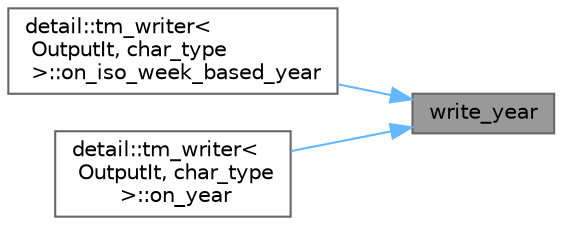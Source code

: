 digraph "write_year"
{
 // LATEX_PDF_SIZE
  bgcolor="transparent";
  edge [fontname=Helvetica,fontsize=10,labelfontname=Helvetica,labelfontsize=10];
  node [fontname=Helvetica,fontsize=10,shape=box,height=0.2,width=0.4];
  rankdir="RL";
  Node1 [id="Node000001",label="write_year",height=0.2,width=0.4,color="gray40", fillcolor="grey60", style="filled", fontcolor="black",tooltip=" "];
  Node1 -> Node2 [id="edge1_Node000001_Node000002",dir="back",color="steelblue1",style="solid",tooltip=" "];
  Node2 [id="Node000002",label="detail::tm_writer\<\l OutputIt, char_type\l \>::on_iso_week_based_year",height=0.2,width=0.4,color="grey40", fillcolor="white", style="filled",URL="$classdetail_1_1tm__writer.html#ae4106057d565e8a9da42083855768404",tooltip=" "];
  Node1 -> Node3 [id="edge2_Node000001_Node000003",dir="back",color="steelblue1",style="solid",tooltip=" "];
  Node3 [id="Node000003",label="detail::tm_writer\<\l OutputIt, char_type\l \>::on_year",height=0.2,width=0.4,color="grey40", fillcolor="white", style="filled",URL="$classdetail_1_1tm__writer.html#abfe084fc2709498497e33a982d583ecb",tooltip=" "];
}

